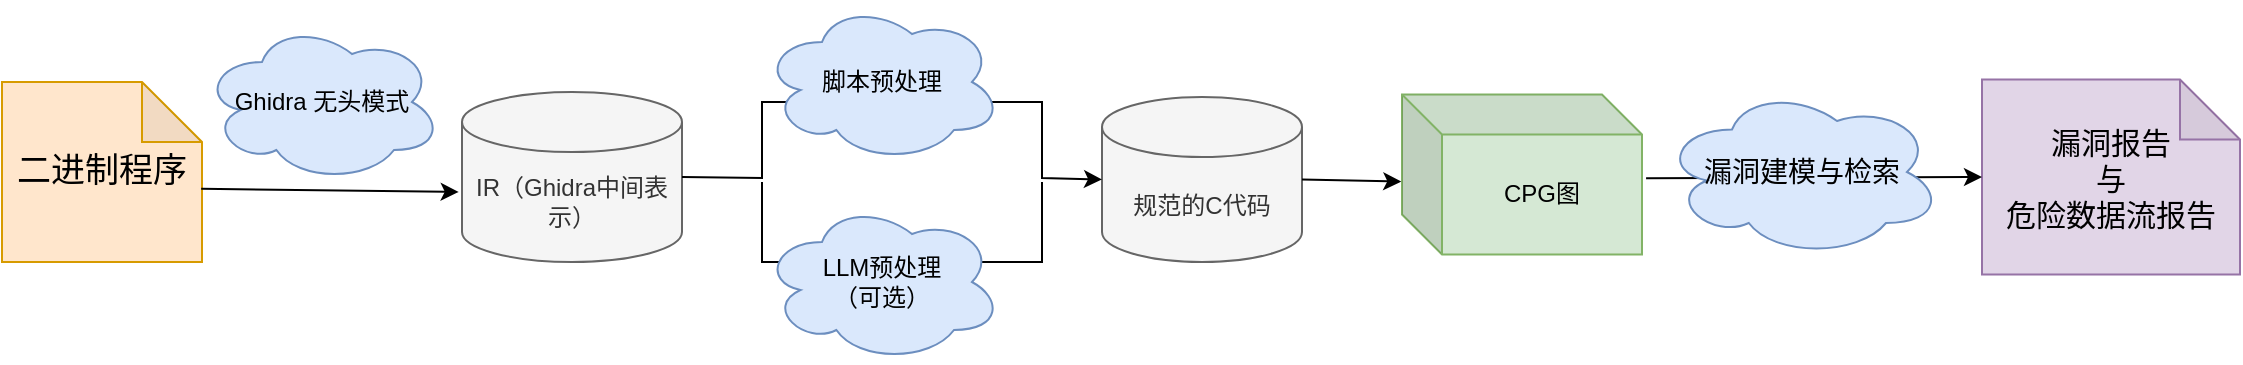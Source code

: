 <mxfile version="28.2.5">
  <diagram name="第 1 页" id="3jszKdwtGv2C48wjbcBO">
    <mxGraphModel dx="1042" dy="562" grid="1" gridSize="10" guides="1" tooltips="1" connect="1" arrows="1" fold="1" page="1" pageScale="1" pageWidth="827" pageHeight="1169" math="0" shadow="0">
      <root>
        <mxCell id="0" />
        <mxCell id="1" parent="0" />
        <mxCell id="r3qtLUzdeCTpboVpALhs-1" value="&lt;font style=&quot;font-size: 17px;&quot;&gt;二进制程序&lt;/font&gt;" style="shape=note;whiteSpace=wrap;html=1;backgroundOutline=1;darkOpacity=0.05;fillColor=#ffe6cc;strokeColor=#d79b00;" parent="1" vertex="1">
          <mxGeometry x="100" y="230" width="100" height="90" as="geometry" />
        </mxCell>
        <mxCell id="r3qtLUzdeCTpboVpALhs-2" value="IR（Ghidra中间表示）" style="shape=cylinder3;whiteSpace=wrap;html=1;boundedLbl=1;backgroundOutline=1;size=15;fillColor=#f5f5f5;fontColor=#333333;strokeColor=#666666;" parent="1" vertex="1">
          <mxGeometry x="330" y="235" width="110" height="85" as="geometry" />
        </mxCell>
        <mxCell id="r3qtLUzdeCTpboVpALhs-3" value="" style="endArrow=classic;html=1;rounded=0;exitX=0.996;exitY=0.593;exitDx=0;exitDy=0;exitPerimeter=0;entryX=-0.015;entryY=0.588;entryDx=0;entryDy=0;entryPerimeter=0;" parent="1" source="r3qtLUzdeCTpboVpALhs-1" target="r3qtLUzdeCTpboVpALhs-2" edge="1">
          <mxGeometry width="50" height="50" relative="1" as="geometry">
            <mxPoint x="390" y="310" as="sourcePoint" />
            <mxPoint x="310" y="280" as="targetPoint" />
          </mxGeometry>
        </mxCell>
        <mxCell id="r3qtLUzdeCTpboVpALhs-4" value="Ghidra 无头模式" style="ellipse;shape=cloud;whiteSpace=wrap;html=1;fillColor=#dae8fc;strokeColor=#6c8ebf;" parent="1" vertex="1">
          <mxGeometry x="200" y="200" width="120" height="80" as="geometry" />
        </mxCell>
        <mxCell id="r3qtLUzdeCTpboVpALhs-7" value="规范的C代码" style="shape=cylinder3;whiteSpace=wrap;html=1;boundedLbl=1;backgroundOutline=1;size=15;fillColor=#f5f5f5;fontColor=#333333;strokeColor=#666666;" parent="1" vertex="1">
          <mxGeometry x="650" y="237.5" width="100" height="82.5" as="geometry" />
        </mxCell>
        <mxCell id="r3qtLUzdeCTpboVpALhs-8" value="" style="endArrow=classic;html=1;rounded=0;exitX=1;exitY=0.5;exitDx=0;exitDy=0;exitPerimeter=0;entryX=0;entryY=0.5;entryDx=0;entryDy=0;entryPerimeter=0;" parent="1" source="r3qtLUzdeCTpboVpALhs-2" target="r3qtLUzdeCTpboVpALhs-7" edge="1">
          <mxGeometry width="50" height="50" relative="1" as="geometry">
            <mxPoint x="570" y="310" as="sourcePoint" />
            <mxPoint x="620" y="260" as="targetPoint" />
            <Array as="points">
              <mxPoint x="480" y="278" />
              <mxPoint x="480" y="240" />
              <mxPoint x="620" y="240" />
              <mxPoint x="620" y="278" />
            </Array>
          </mxGeometry>
        </mxCell>
        <mxCell id="r3qtLUzdeCTpboVpALhs-9" value="" style="endArrow=none;html=1;rounded=0;" parent="1" edge="1">
          <mxGeometry width="50" height="50" relative="1" as="geometry">
            <mxPoint x="480" y="280" as="sourcePoint" />
            <mxPoint x="620" y="280" as="targetPoint" />
            <Array as="points">
              <mxPoint x="480" y="320" />
              <mxPoint x="620" y="320" />
            </Array>
          </mxGeometry>
        </mxCell>
        <mxCell id="r3qtLUzdeCTpboVpALhs-10" value="脚本预处理" style="ellipse;shape=cloud;whiteSpace=wrap;html=1;fillColor=#dae8fc;strokeColor=#6c8ebf;" parent="1" vertex="1">
          <mxGeometry x="480" y="190" width="120" height="80" as="geometry" />
        </mxCell>
        <mxCell id="r3qtLUzdeCTpboVpALhs-11" value="LLM预处理&lt;div&gt;（可选）&lt;/div&gt;" style="ellipse;shape=cloud;whiteSpace=wrap;html=1;fillColor=#dae8fc;strokeColor=#6c8ebf;" parent="1" vertex="1">
          <mxGeometry x="480" y="290" width="120" height="80" as="geometry" />
        </mxCell>
        <mxCell id="rZO53ZpS8E9QGOpbLQiV-1" value="CPG图" style="shape=cube;whiteSpace=wrap;html=1;boundedLbl=1;backgroundOutline=1;darkOpacity=0.05;darkOpacity2=0.1;fillColor=#d5e8d4;strokeColor=#82b366;" vertex="1" parent="1">
          <mxGeometry x="800" y="236.25" width="120" height="80" as="geometry" />
        </mxCell>
        <mxCell id="rZO53ZpS8E9QGOpbLQiV-2" value="" style="endArrow=classic;html=1;rounded=0;exitX=1;exitY=0.5;exitDx=0;exitDy=0;exitPerimeter=0;entryX=-0.003;entryY=0.544;entryDx=0;entryDy=0;entryPerimeter=0;" edge="1" parent="1" source="r3qtLUzdeCTpboVpALhs-7" target="rZO53ZpS8E9QGOpbLQiV-1">
          <mxGeometry width="50" height="50" relative="1" as="geometry">
            <mxPoint x="570" y="160" as="sourcePoint" />
            <mxPoint x="620" y="110" as="targetPoint" />
          </mxGeometry>
        </mxCell>
        <mxCell id="rZO53ZpS8E9QGOpbLQiV-3" value="&lt;font style=&quot;font-size: 15px;&quot;&gt;漏洞报告&lt;/font&gt;&lt;div&gt;&lt;font style=&quot;font-size: 15px;&quot;&gt;与&lt;/font&gt;&lt;/div&gt;&lt;div&gt;&lt;font style=&quot;font-size: 15px;&quot;&gt;危险数据流报告&lt;/font&gt;&lt;/div&gt;" style="shape=note;whiteSpace=wrap;html=1;backgroundOutline=1;darkOpacity=0.05;fillColor=#e1d5e7;strokeColor=#9673a6;" vertex="1" parent="1">
          <mxGeometry x="1090" y="228.75" width="129" height="97.5" as="geometry" />
        </mxCell>
        <mxCell id="rZO53ZpS8E9QGOpbLQiV-4" value="" style="endArrow=classic;html=1;rounded=0;exitX=1.017;exitY=0.524;exitDx=0;exitDy=0;exitPerimeter=0;entryX=0;entryY=0.5;entryDx=0;entryDy=0;entryPerimeter=0;" edge="1" parent="1" source="rZO53ZpS8E9QGOpbLQiV-1" target="rZO53ZpS8E9QGOpbLQiV-3">
          <mxGeometry width="50" height="50" relative="1" as="geometry">
            <mxPoint x="790" y="150" as="sourcePoint" />
            <mxPoint x="1140" y="279" as="targetPoint" />
          </mxGeometry>
        </mxCell>
        <mxCell id="rZO53ZpS8E9QGOpbLQiV-5" value="&lt;font style=&quot;font-size: 14px;&quot;&gt;漏洞建模与检索&lt;/font&gt;" style="ellipse;shape=cloud;whiteSpace=wrap;html=1;fillColor=#dae8fc;strokeColor=#6c8ebf;" vertex="1" parent="1">
          <mxGeometry x="930" y="232.5" width="140" height="85" as="geometry" />
        </mxCell>
      </root>
    </mxGraphModel>
  </diagram>
</mxfile>
